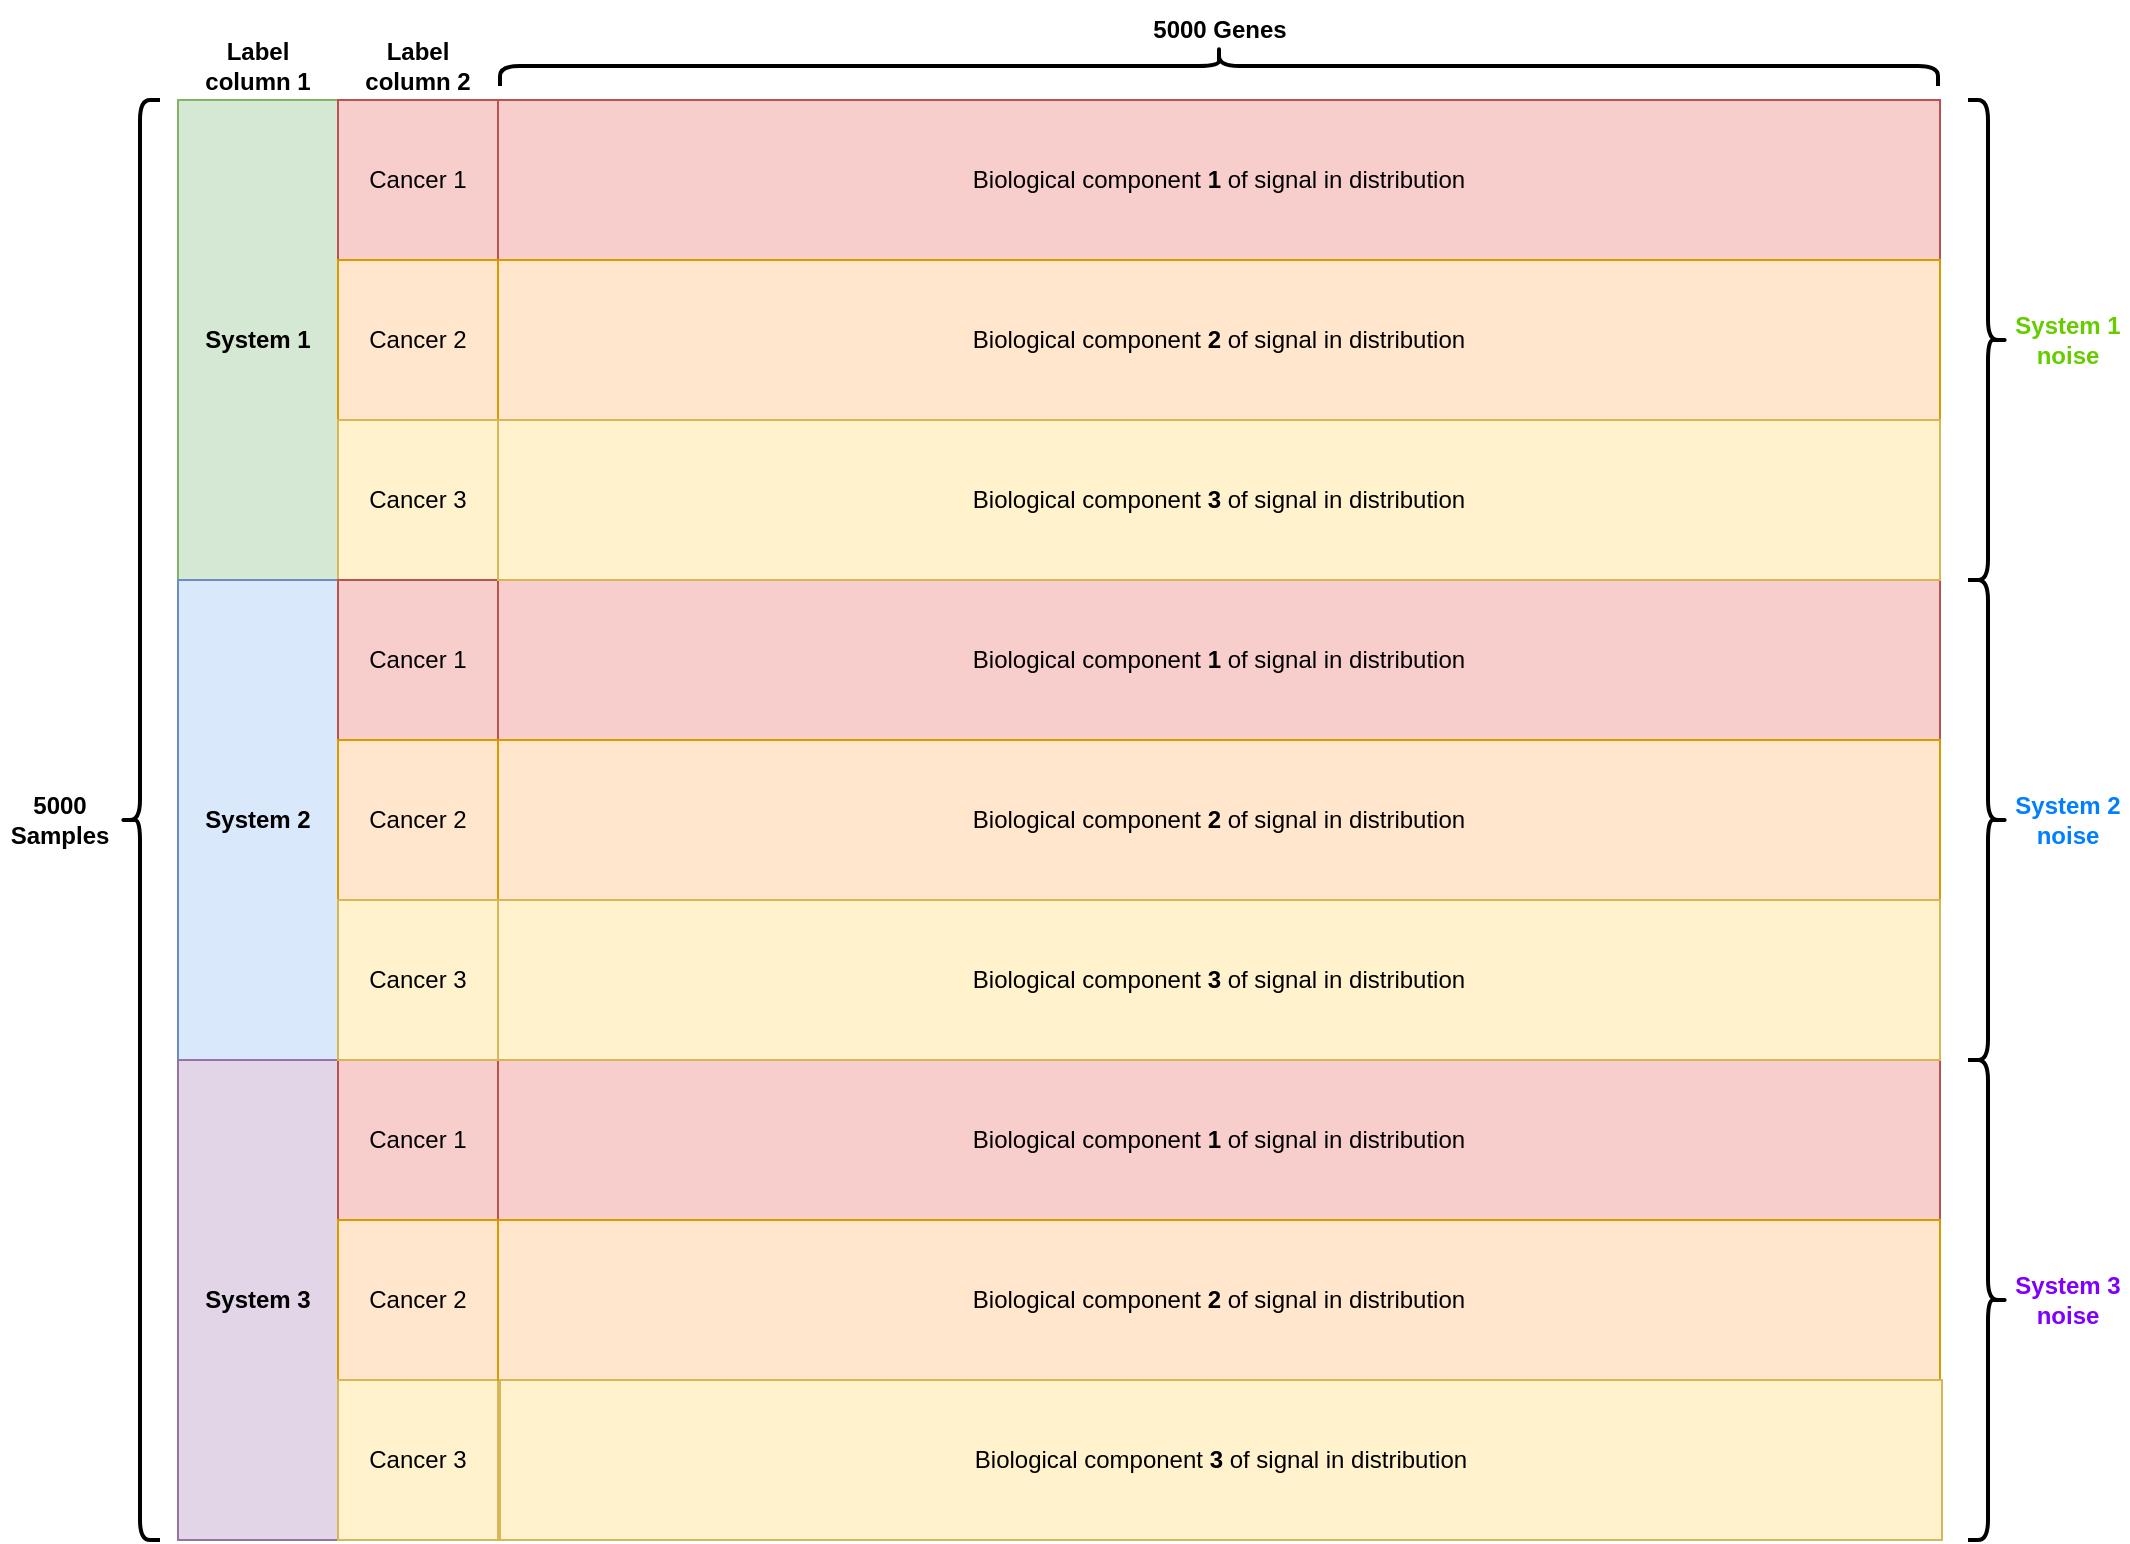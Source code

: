 <mxfile version="22.1.18" type="device">
  <diagram name="Page-1" id="BDGYTm-l68rQ-RbOuSO3">
    <mxGraphModel dx="759" dy="589" grid="1" gridSize="10" guides="1" tooltips="1" connect="1" arrows="1" fold="1" page="1" pageScale="1" pageWidth="1100" pageHeight="850" math="0" shadow="0">
      <root>
        <mxCell id="0" />
        <mxCell id="1" parent="0" />
        <mxCell id="x7qIcmFWHujgIMoPJBz2-1" value="&lt;b&gt;System 1&lt;/b&gt;" style="rounded=0;whiteSpace=wrap;html=1;fillColor=#d5e8d4;strokeColor=#82b366;" parent="1" vertex="1">
          <mxGeometry x="95" y="80" width="80" height="240" as="geometry" />
        </mxCell>
        <mxCell id="x7qIcmFWHujgIMoPJBz2-2" value="&lt;b&gt;System 2&lt;/b&gt;" style="rounded=0;whiteSpace=wrap;html=1;fillColor=#dae8fc;strokeColor=#6c8ebf;" parent="1" vertex="1">
          <mxGeometry x="95" y="320" width="80" height="240" as="geometry" />
        </mxCell>
        <mxCell id="x7qIcmFWHujgIMoPJBz2-3" value="&lt;b&gt;System 3&lt;/b&gt;" style="rounded=0;whiteSpace=wrap;html=1;fillColor=#e1d5e7;strokeColor=#9673a6;" parent="1" vertex="1">
          <mxGeometry x="95" y="560" width="80" height="240" as="geometry" />
        </mxCell>
        <mxCell id="x7qIcmFWHujgIMoPJBz2-4" value="Cancer 1" style="rounded=0;whiteSpace=wrap;html=1;fillColor=#f8cecc;strokeColor=#b85450;" parent="1" vertex="1">
          <mxGeometry x="175" y="80" width="80" height="80" as="geometry" />
        </mxCell>
        <mxCell id="x7qIcmFWHujgIMoPJBz2-5" value="Cancer 2" style="rounded=0;whiteSpace=wrap;html=1;fillColor=#ffe6cc;strokeColor=#d79b00;" parent="1" vertex="1">
          <mxGeometry x="175" y="160" width="80" height="80" as="geometry" />
        </mxCell>
        <mxCell id="x7qIcmFWHujgIMoPJBz2-6" value="Cancer 3" style="rounded=0;whiteSpace=wrap;html=1;fillColor=#fff2cc;strokeColor=#d6b656;" parent="1" vertex="1">
          <mxGeometry x="175" y="240" width="80" height="80" as="geometry" />
        </mxCell>
        <mxCell id="x7qIcmFWHujgIMoPJBz2-7" value="Cancer 1" style="rounded=0;whiteSpace=wrap;html=1;fillColor=#f8cecc;strokeColor=#b85450;" parent="1" vertex="1">
          <mxGeometry x="175" y="560" width="80" height="80" as="geometry" />
        </mxCell>
        <mxCell id="x7qIcmFWHujgIMoPJBz2-8" value="Cancer 2" style="rounded=0;whiteSpace=wrap;html=1;fillColor=#ffe6cc;strokeColor=#d79b00;" parent="1" vertex="1">
          <mxGeometry x="175" y="640" width="80" height="80" as="geometry" />
        </mxCell>
        <mxCell id="x7qIcmFWHujgIMoPJBz2-9" value="Cancer 3" style="rounded=0;whiteSpace=wrap;html=1;fillColor=#fff2cc;strokeColor=#d6b656;" parent="1" vertex="1">
          <mxGeometry x="175" y="720" width="80" height="80" as="geometry" />
        </mxCell>
        <mxCell id="x7qIcmFWHujgIMoPJBz2-10" value="Cancer 1" style="rounded=0;whiteSpace=wrap;html=1;fillColor=#f8cecc;strokeColor=#b85450;" parent="1" vertex="1">
          <mxGeometry x="175" y="320" width="80" height="80" as="geometry" />
        </mxCell>
        <mxCell id="x7qIcmFWHujgIMoPJBz2-11" value="Cancer 2" style="rounded=0;whiteSpace=wrap;html=1;fillColor=#ffe6cc;strokeColor=#d79b00;" parent="1" vertex="1">
          <mxGeometry x="175" y="400" width="80" height="80" as="geometry" />
        </mxCell>
        <mxCell id="x7qIcmFWHujgIMoPJBz2-12" value="Cancer 3" style="rounded=0;whiteSpace=wrap;html=1;fillColor=#fff2cc;strokeColor=#d6b656;" parent="1" vertex="1">
          <mxGeometry x="175" y="480" width="80" height="80" as="geometry" />
        </mxCell>
        <mxCell id="x7qIcmFWHujgIMoPJBz2-13" value="Biological component &lt;b&gt;1&lt;/b&gt; of signal in distribution" style="rounded=0;whiteSpace=wrap;html=1;fillColor=#f8cecc;strokeColor=#b85450;" parent="1" vertex="1">
          <mxGeometry x="255" y="80" width="721" height="80" as="geometry" />
        </mxCell>
        <mxCell id="x7qIcmFWHujgIMoPJBz2-14" value="" style="shape=curlyBracket;whiteSpace=wrap;html=1;rounded=1;labelPosition=left;verticalLabelPosition=middle;align=right;verticalAlign=middle;rotation=0;strokeWidth=2;" parent="1" vertex="1">
          <mxGeometry x="66" y="80" width="20" height="720" as="geometry" />
        </mxCell>
        <mxCell id="x7qIcmFWHujgIMoPJBz2-15" value="&lt;b&gt;5000 Genes&lt;/b&gt;" style="text;html=1;strokeColor=none;fillColor=none;align=center;verticalAlign=middle;whiteSpace=wrap;rounded=0;" parent="1" vertex="1">
          <mxGeometry x="555.5" y="30" width="120" height="30" as="geometry" />
        </mxCell>
        <mxCell id="x7qIcmFWHujgIMoPJBz2-16" value="" style="shape=curlyBracket;whiteSpace=wrap;html=1;rounded=1;labelPosition=left;verticalLabelPosition=middle;align=right;verticalAlign=middle;rotation=90;strokeWidth=2;" parent="1" vertex="1">
          <mxGeometry x="605.5" y="-296.5" width="20" height="719" as="geometry" />
        </mxCell>
        <mxCell id="x7qIcmFWHujgIMoPJBz2-17" value="&lt;b&gt;5000 Samples&lt;/b&gt;" style="text;html=1;strokeColor=none;fillColor=none;align=center;verticalAlign=middle;whiteSpace=wrap;rounded=0;" parent="1" vertex="1">
          <mxGeometry x="6" y="425" width="60" height="30" as="geometry" />
        </mxCell>
        <mxCell id="x7qIcmFWHujgIMoPJBz2-18" style="edgeStyle=orthogonalEdgeStyle;rounded=0;orthogonalLoop=1;jettySize=auto;html=1;exitX=0.5;exitY=1;exitDx=0;exitDy=0;" parent="1" source="x7qIcmFWHujgIMoPJBz2-13" target="x7qIcmFWHujgIMoPJBz2-13" edge="1">
          <mxGeometry relative="1" as="geometry" />
        </mxCell>
        <mxCell id="x7qIcmFWHujgIMoPJBz2-19" value="Biological component &lt;b&gt;1&lt;/b&gt; of signal in distribution" style="rounded=0;whiteSpace=wrap;html=1;fillColor=#f8cecc;strokeColor=#b85450;" parent="1" vertex="1">
          <mxGeometry x="255" y="560" width="721" height="80" as="geometry" />
        </mxCell>
        <mxCell id="x7qIcmFWHujgIMoPJBz2-20" value="Biological component &lt;b&gt;1&lt;/b&gt; of signal in distribution" style="rounded=0;whiteSpace=wrap;html=1;fillColor=#f8cecc;strokeColor=#b85450;" parent="1" vertex="1">
          <mxGeometry x="255" y="320" width="721" height="80" as="geometry" />
        </mxCell>
        <mxCell id="x7qIcmFWHujgIMoPJBz2-21" value="Biological component &lt;b&gt;2&lt;/b&gt; of signal in distribution" style="rounded=0;whiteSpace=wrap;html=1;fillColor=#ffe6cc;strokeColor=#d79b00;" parent="1" vertex="1">
          <mxGeometry x="255" y="160" width="721" height="80" as="geometry" />
        </mxCell>
        <mxCell id="x7qIcmFWHujgIMoPJBz2-22" value="Biological component &lt;b&gt;3&lt;/b&gt;&amp;nbsp;of signal in distribution" style="rounded=0;whiteSpace=wrap;html=1;fillColor=#fff2cc;strokeColor=#d6b656;" parent="1" vertex="1">
          <mxGeometry x="255" y="240" width="721" height="80" as="geometry" />
        </mxCell>
        <mxCell id="x7qIcmFWHujgIMoPJBz2-23" value="Biological component &lt;b&gt;2&lt;/b&gt; of signal in distribution" style="rounded=0;whiteSpace=wrap;html=1;fillColor=#ffe6cc;strokeColor=#d79b00;" parent="1" vertex="1">
          <mxGeometry x="255" y="400" width="721" height="80" as="geometry" />
        </mxCell>
        <mxCell id="x7qIcmFWHujgIMoPJBz2-24" value="Biological component &lt;b&gt;2&lt;/b&gt; of signal in distribution" style="rounded=0;whiteSpace=wrap;html=1;fillColor=#ffe6cc;strokeColor=#d79b00;" parent="1" vertex="1">
          <mxGeometry x="255" y="640" width="721" height="80" as="geometry" />
        </mxCell>
        <mxCell id="x7qIcmFWHujgIMoPJBz2-25" value="Biological component &lt;b&gt;3&lt;/b&gt;&amp;nbsp;of signal in distribution" style="rounded=0;whiteSpace=wrap;html=1;fillColor=#fff2cc;strokeColor=#d6b656;" parent="1" vertex="1">
          <mxGeometry x="256" y="720" width="721" height="80" as="geometry" />
        </mxCell>
        <mxCell id="x7qIcmFWHujgIMoPJBz2-26" value="Biological component &lt;b&gt;3&lt;/b&gt;&amp;nbsp;of signal in distribution" style="rounded=0;whiteSpace=wrap;html=1;fillColor=#fff2cc;strokeColor=#d6b656;" parent="1" vertex="1">
          <mxGeometry x="255" y="480" width="721" height="80" as="geometry" />
        </mxCell>
        <mxCell id="x7qIcmFWHujgIMoPJBz2-27" value="" style="shape=curlyBracket;whiteSpace=wrap;html=1;rounded=1;flipH=1;labelPosition=right;verticalLabelPosition=middle;align=left;verticalAlign=middle;strokeWidth=2;" parent="1" vertex="1">
          <mxGeometry x="990" y="80" width="20" height="240" as="geometry" />
        </mxCell>
        <mxCell id="x7qIcmFWHujgIMoPJBz2-29" value="" style="shape=curlyBracket;whiteSpace=wrap;html=1;rounded=1;flipH=1;labelPosition=right;verticalLabelPosition=middle;align=left;verticalAlign=middle;strokeWidth=2;" parent="1" vertex="1">
          <mxGeometry x="990" y="560" width="20" height="240" as="geometry" />
        </mxCell>
        <mxCell id="x7qIcmFWHujgIMoPJBz2-30" value="" style="shape=curlyBracket;whiteSpace=wrap;html=1;rounded=1;flipH=1;labelPosition=right;verticalLabelPosition=middle;align=left;verticalAlign=middle;strokeWidth=2;" parent="1" vertex="1">
          <mxGeometry x="990" y="320" width="20" height="240" as="geometry" />
        </mxCell>
        <mxCell id="x7qIcmFWHujgIMoPJBz2-31" value="&lt;b style=&quot;&quot;&gt;&lt;font color=&quot;#66cc00&quot;&gt;System 1 noise&lt;/font&gt;&lt;/b&gt;" style="text;html=1;strokeColor=none;fillColor=none;align=center;verticalAlign=middle;whiteSpace=wrap;rounded=0;" parent="1" vertex="1">
          <mxGeometry x="1010" y="185" width="60" height="30" as="geometry" />
        </mxCell>
        <mxCell id="x7qIcmFWHujgIMoPJBz2-32" value="&lt;b&gt;&lt;font color=&quot;#7f00ff&quot;&gt;System 3 noise&lt;/font&gt;&lt;/b&gt;" style="text;html=1;strokeColor=none;fillColor=none;align=center;verticalAlign=middle;whiteSpace=wrap;rounded=0;" parent="1" vertex="1">
          <mxGeometry x="1010" y="665" width="60" height="30" as="geometry" />
        </mxCell>
        <mxCell id="x7qIcmFWHujgIMoPJBz2-33" value="&lt;font color=&quot;#007fff&quot;&gt;&lt;b&gt;System 2 noise&lt;/b&gt;&lt;/font&gt;" style="text;html=1;strokeColor=none;fillColor=none;align=center;verticalAlign=middle;whiteSpace=wrap;rounded=0;fontColor=#009900;" parent="1" vertex="1">
          <mxGeometry x="1010" y="425" width="60" height="30" as="geometry" />
        </mxCell>
        <mxCell id="x7qIcmFWHujgIMoPJBz2-34" value="&lt;b style=&quot;border-color: var(--border-color);&quot;&gt;Label column 1&lt;/b&gt;" style="text;html=1;strokeColor=none;fillColor=none;align=center;verticalAlign=middle;whiteSpace=wrap;rounded=0;" parent="1" vertex="1">
          <mxGeometry x="105" y="48" width="60" height="30" as="geometry" />
        </mxCell>
        <mxCell id="x7qIcmFWHujgIMoPJBz2-36" value="&lt;b style=&quot;border-color: var(--border-color);&quot;&gt;Label column 2&lt;/b&gt;" style="text;html=1;strokeColor=none;fillColor=none;align=center;verticalAlign=middle;whiteSpace=wrap;rounded=0;" parent="1" vertex="1">
          <mxGeometry x="185" y="48" width="60" height="30" as="geometry" />
        </mxCell>
      </root>
    </mxGraphModel>
  </diagram>
</mxfile>
